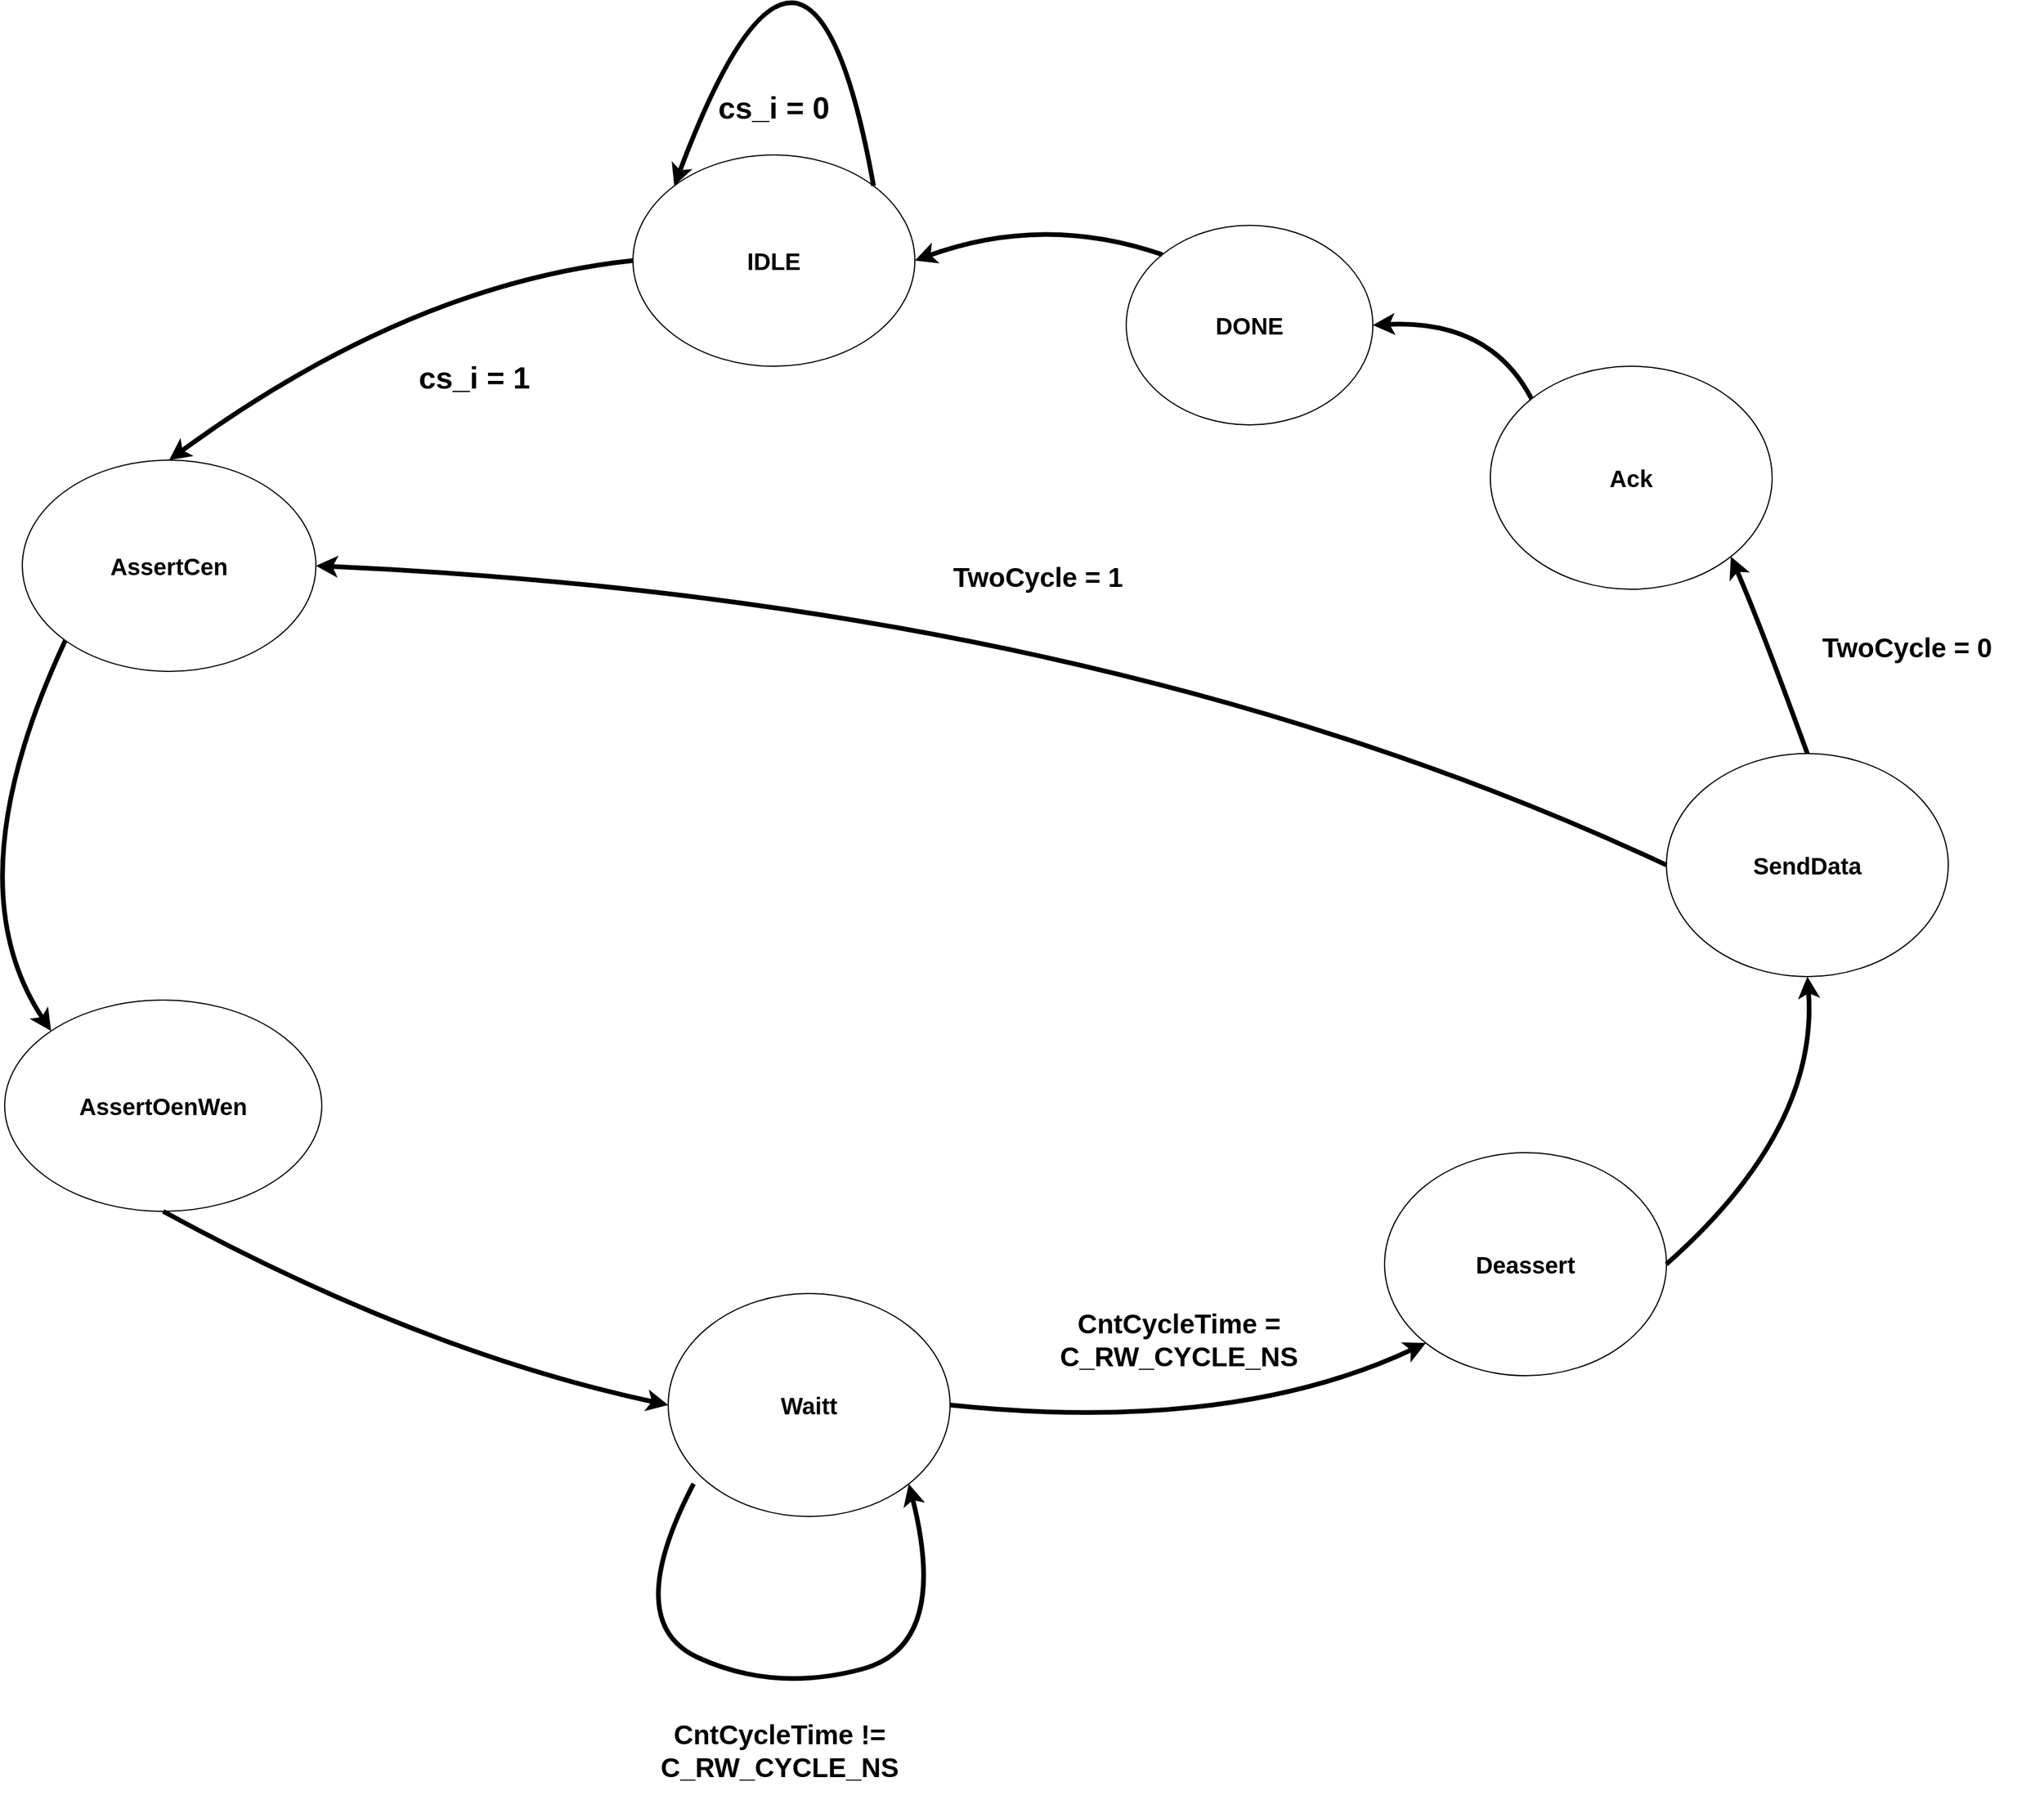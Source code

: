 <mxfile version="22.1.2" type="device">
  <diagram name="Page-1" id="HitvqOfEzsNXXkOvzUQs">
    <mxGraphModel dx="3240" dy="2573" grid="1" gridSize="10" guides="1" tooltips="1" connect="1" arrows="1" fold="1" page="1" pageScale="1" pageWidth="850" pageHeight="1100" math="0" shadow="0">
      <root>
        <mxCell id="0" />
        <mxCell id="1" parent="0" />
        <mxCell id="0ND214vuJSZNi63ePphG-1" value="&lt;font style=&quot;font-size: 20px;&quot;&gt;IDLE&lt;/font&gt;" style="ellipse;whiteSpace=wrap;html=1;fontStyle=1" vertex="1" parent="1">
          <mxGeometry x="110" width="240" height="180" as="geometry" />
        </mxCell>
        <mxCell id="0ND214vuJSZNi63ePphG-2" value="&lt;font style=&quot;font-size: 20px;&quot;&gt;AssertCen&lt;/font&gt;" style="ellipse;whiteSpace=wrap;html=1;fontStyle=1" vertex="1" parent="1">
          <mxGeometry x="-410" y="260" width="250" height="180" as="geometry" />
        </mxCell>
        <mxCell id="0ND214vuJSZNi63ePphG-3" value="&lt;font style=&quot;font-size: 20px;&quot;&gt;AssertOenWen&lt;br&gt;&lt;/font&gt;" style="ellipse;whiteSpace=wrap;html=1;fontStyle=1" vertex="1" parent="1">
          <mxGeometry x="-425" y="720" width="270" height="180" as="geometry" />
        </mxCell>
        <mxCell id="0ND214vuJSZNi63ePphG-4" value="&lt;font style=&quot;font-size: 20px;&quot;&gt;Waitt&lt;/font&gt;" style="ellipse;whiteSpace=wrap;html=1;fontStyle=1" vertex="1" parent="1">
          <mxGeometry x="140" y="970" width="240" height="190" as="geometry" />
        </mxCell>
        <mxCell id="0ND214vuJSZNi63ePphG-5" value="" style="endArrow=classic;html=1;exitX=0;exitY=0.5;exitDx=0;exitDy=0;curved=1;strokeWidth=4;entryX=0.5;entryY=0;entryDx=0;entryDy=0;fontStyle=1" edge="1" parent="1" source="0ND214vuJSZNi63ePphG-1" target="0ND214vuJSZNi63ePphG-2">
          <mxGeometry width="50" height="50" relative="1" as="geometry">
            <mxPoint x="296.36" y="123.891" as="sourcePoint" />
            <mxPoint x="-50" y="240" as="targetPoint" />
            <Array as="points">
              <mxPoint x="-80" y="110" />
            </Array>
          </mxGeometry>
        </mxCell>
        <mxCell id="0ND214vuJSZNi63ePphG-6" value="" style="endArrow=classic;html=1;exitX=0;exitY=1;exitDx=0;exitDy=0;entryX=0;entryY=0;entryDx=0;entryDy=0;curved=1;strokeWidth=4;fontStyle=1" edge="1" parent="1" source="0ND214vuJSZNi63ePphG-2" target="0ND214vuJSZNi63ePphG-3">
          <mxGeometry width="50" height="50" relative="1" as="geometry">
            <mxPoint x="-215" y="710" as="sourcePoint" />
            <mxPoint x="-130" y="836" as="targetPoint" />
            <Array as="points">
              <mxPoint x="-470" y="620" />
            </Array>
          </mxGeometry>
        </mxCell>
        <mxCell id="0ND214vuJSZNi63ePphG-7" value="" style="endArrow=classic;html=1;exitX=0.5;exitY=1;exitDx=0;exitDy=0;entryX=0;entryY=0.5;entryDx=0;entryDy=0;curved=1;strokeWidth=4;fontStyle=1" edge="1" parent="1" source="0ND214vuJSZNi63ePphG-3" target="0ND214vuJSZNi63ePphG-4">
          <mxGeometry width="50" height="50" relative="1" as="geometry">
            <mxPoint x="420" y="628" as="sourcePoint" />
            <mxPoint x="710" y="913" as="targetPoint" />
            <Array as="points">
              <mxPoint x="-70" y="1020" />
            </Array>
          </mxGeometry>
        </mxCell>
        <mxCell id="0ND214vuJSZNi63ePphG-10" value="&lt;font style=&quot;font-size: 26px;&quot;&gt;cs_i = 1&lt;/font&gt;" style="text;html=1;strokeColor=none;fillColor=none;align=center;verticalAlign=middle;whiteSpace=wrap;rounded=0;fontStyle=1" vertex="1" parent="1">
          <mxGeometry x="-140" y="150" width="230" height="80" as="geometry" />
        </mxCell>
        <mxCell id="0ND214vuJSZNi63ePphG-12" value="&lt;span style=&quot;font-size: 20px;&quot;&gt;SendData&lt;/span&gt;" style="ellipse;whiteSpace=wrap;html=1;fontStyle=1" vertex="1" parent="1">
          <mxGeometry x="990" y="510" width="240" height="190" as="geometry" />
        </mxCell>
        <mxCell id="0ND214vuJSZNi63ePphG-13" value="&lt;font style=&quot;font-size: 20px;&quot;&gt;Deassert&lt;/font&gt;" style="ellipse;whiteSpace=wrap;html=1;fontStyle=1" vertex="1" parent="1">
          <mxGeometry x="750" y="850" width="240" height="190" as="geometry" />
        </mxCell>
        <mxCell id="0ND214vuJSZNi63ePphG-14" value="&lt;font style=&quot;font-size: 20px;&quot;&gt;Ack&lt;/font&gt;" style="ellipse;whiteSpace=wrap;html=1;fontStyle=1" vertex="1" parent="1">
          <mxGeometry x="840" y="180" width="240" height="190" as="geometry" />
        </mxCell>
        <mxCell id="0ND214vuJSZNi63ePphG-15" value="" style="endArrow=classic;html=1;exitX=1;exitY=0.5;exitDx=0;exitDy=0;curved=1;strokeWidth=4;entryX=0;entryY=1;entryDx=0;entryDy=0;fontStyle=1" edge="1" parent="1" source="0ND214vuJSZNi63ePphG-4" target="0ND214vuJSZNi63ePphG-13">
          <mxGeometry width="50" height="50" relative="1" as="geometry">
            <mxPoint x="805" y="800" as="sourcePoint" />
            <mxPoint x="350" y="930" as="targetPoint" />
            <Array as="points">
              <mxPoint x="620" y="1090" />
            </Array>
          </mxGeometry>
        </mxCell>
        <mxCell id="0ND214vuJSZNi63ePphG-16" value="" style="endArrow=classic;html=1;exitX=1;exitY=0.5;exitDx=0;exitDy=0;curved=1;strokeWidth=4;entryX=0.5;entryY=1;entryDx=0;entryDy=0;fontStyle=1" edge="1" parent="1" source="0ND214vuJSZNi63ePphG-13" target="0ND214vuJSZNi63ePphG-12">
          <mxGeometry width="50" height="50" relative="1" as="geometry">
            <mxPoint x="860" y="820" as="sourcePoint" />
            <mxPoint x="1330" y="750" as="targetPoint" />
            <Array as="points">
              <mxPoint x="1120" y="830" />
            </Array>
          </mxGeometry>
        </mxCell>
        <mxCell id="0ND214vuJSZNi63ePphG-17" value="" style="endArrow=classic;html=1;exitX=0.5;exitY=0;exitDx=0;exitDy=0;curved=1;strokeWidth=4;entryX=1;entryY=1;entryDx=0;entryDy=0;fontStyle=1" edge="1" parent="1" source="0ND214vuJSZNi63ePphG-12" target="0ND214vuJSZNi63ePphG-14">
          <mxGeometry width="50" height="50" relative="1" as="geometry">
            <mxPoint x="910" y="560" as="sourcePoint" />
            <mxPoint x="930" y="330" as="targetPoint" />
            <Array as="points">
              <mxPoint x="1070" y="400" />
            </Array>
          </mxGeometry>
        </mxCell>
        <mxCell id="0ND214vuJSZNi63ePphG-19" value="&lt;font style=&quot;font-size: 23px;&quot;&gt;CntCycleTime = C_RW_CYCLE_NS&lt;/font&gt;" style="text;html=1;strokeColor=none;fillColor=none;align=center;verticalAlign=middle;whiteSpace=wrap;rounded=0;fontStyle=1" vertex="1" parent="1">
          <mxGeometry x="460" y="970" width="230" height="80" as="geometry" />
        </mxCell>
        <mxCell id="0ND214vuJSZNi63ePphG-20" value="" style="endArrow=classic;html=1;exitX=0.09;exitY=0.853;exitDx=0;exitDy=0;entryX=1;entryY=1;entryDx=0;entryDy=0;curved=1;strokeWidth=4;fontStyle=1;exitPerimeter=0;" edge="1" parent="1" source="0ND214vuJSZNi63ePphG-4" target="0ND214vuJSZNi63ePphG-4">
          <mxGeometry width="50" height="50" relative="1" as="geometry">
            <mxPoint x="-220" y="1230" as="sourcePoint" />
            <mxPoint x="210" y="1395" as="targetPoint" />
            <Array as="points">
              <mxPoint x="100" y="1250" />
              <mxPoint x="230" y="1310" />
              <mxPoint x="380" y="1270" />
            </Array>
          </mxGeometry>
        </mxCell>
        <mxCell id="0ND214vuJSZNi63ePphG-22" value="&lt;font style=&quot;font-size: 23px;&quot;&gt;CntCycleTime != C_RW_CYCLE_NS&lt;/font&gt;" style="text;html=1;strokeColor=none;fillColor=none;align=center;verticalAlign=middle;whiteSpace=wrap;rounded=0;fontStyle=1" vertex="1" parent="1">
          <mxGeometry x="120" y="1320" width="230" height="80" as="geometry" />
        </mxCell>
        <mxCell id="0ND214vuJSZNi63ePphG-24" value="" style="endArrow=classic;html=1;exitX=1;exitY=0;exitDx=0;exitDy=0;curved=1;strokeWidth=4;entryX=0;entryY=0;entryDx=0;entryDy=0;fontStyle=1" edge="1" parent="1" source="0ND214vuJSZNi63ePphG-1" target="0ND214vuJSZNi63ePphG-1">
          <mxGeometry width="50" height="50" relative="1" as="geometry">
            <mxPoint x="605" y="10" as="sourcePoint" />
            <mxPoint x="290" y="-38" as="targetPoint" />
            <Array as="points">
              <mxPoint x="260" y="-280" />
            </Array>
          </mxGeometry>
        </mxCell>
        <mxCell id="0ND214vuJSZNi63ePphG-25" value="&lt;font style=&quot;font-size: 26px;&quot;&gt;cs_i = 0&lt;/font&gt;" style="text;html=1;strokeColor=none;fillColor=none;align=center;verticalAlign=middle;whiteSpace=wrap;rounded=0;fontStyle=1" vertex="1" parent="1">
          <mxGeometry x="115" y="-80" width="230" height="80" as="geometry" />
        </mxCell>
        <mxCell id="0ND214vuJSZNi63ePphG-26" value="" style="endArrow=classic;html=1;exitX=0;exitY=0.5;exitDx=0;exitDy=0;curved=1;strokeWidth=4;entryX=1;entryY=0.5;entryDx=0;entryDy=0;fontStyle=1" edge="1" parent="1" source="0ND214vuJSZNi63ePphG-12" target="0ND214vuJSZNi63ePphG-2">
          <mxGeometry width="50" height="50" relative="1" as="geometry">
            <mxPoint x="905" y="618" as="sourcePoint" />
            <mxPoint x="720" y="390" as="targetPoint" />
            <Array as="points">
              <mxPoint x="510" y="380" />
            </Array>
          </mxGeometry>
        </mxCell>
        <mxCell id="0ND214vuJSZNi63ePphG-27" value="&lt;font style=&quot;font-size: 23px;&quot;&gt;TwoCycle = 1&lt;/font&gt;" style="text;html=1;strokeColor=none;fillColor=none;align=center;verticalAlign=middle;whiteSpace=wrap;rounded=0;fontStyle=1" vertex="1" parent="1">
          <mxGeometry x="340" y="320" width="230" height="80" as="geometry" />
        </mxCell>
        <mxCell id="0ND214vuJSZNi63ePphG-29" value="&lt;font style=&quot;font-size: 23px;&quot;&gt;TwoCycle = 0&lt;/font&gt;" style="text;html=1;strokeColor=none;fillColor=none;align=center;verticalAlign=middle;whiteSpace=wrap;rounded=0;fontStyle=1" vertex="1" parent="1">
          <mxGeometry x="1080" y="380" width="230" height="80" as="geometry" />
        </mxCell>
        <mxCell id="0ND214vuJSZNi63ePphG-31" value="&lt;font style=&quot;font-size: 20px;&quot;&gt;DONE&lt;/font&gt;" style="ellipse;whiteSpace=wrap;html=1;fontStyle=1" vertex="1" parent="1">
          <mxGeometry x="530" y="60" width="210" height="170" as="geometry" />
        </mxCell>
        <mxCell id="0ND214vuJSZNi63ePphG-32" value="" style="endArrow=classic;html=1;exitX=0;exitY=0;exitDx=0;exitDy=0;curved=1;strokeWidth=4;entryX=1;entryY=0.5;entryDx=0;entryDy=0;fontStyle=1" edge="1" parent="1" source="0ND214vuJSZNi63ePphG-14" target="0ND214vuJSZNi63ePphG-31">
          <mxGeometry width="50" height="50" relative="1" as="geometry">
            <mxPoint x="815" y="318" as="sourcePoint" />
            <mxPoint x="750" y="150" as="targetPoint" />
            <Array as="points">
              <mxPoint x="840" y="140" />
            </Array>
          </mxGeometry>
        </mxCell>
        <mxCell id="0ND214vuJSZNi63ePphG-33" value="" style="endArrow=classic;html=1;exitX=0;exitY=0;exitDx=0;exitDy=0;curved=1;strokeWidth=4;entryX=1;entryY=0.5;entryDx=0;entryDy=0;fontStyle=1" edge="1" parent="1" source="0ND214vuJSZNi63ePphG-31" target="0ND214vuJSZNi63ePphG-1">
          <mxGeometry width="50" height="50" relative="1" as="geometry">
            <mxPoint x="495" y="161.5" as="sourcePoint" />
            <mxPoint x="370" y="68.5" as="targetPoint" />
            <Array as="points">
              <mxPoint x="460" y="50" />
            </Array>
          </mxGeometry>
        </mxCell>
      </root>
    </mxGraphModel>
  </diagram>
</mxfile>
